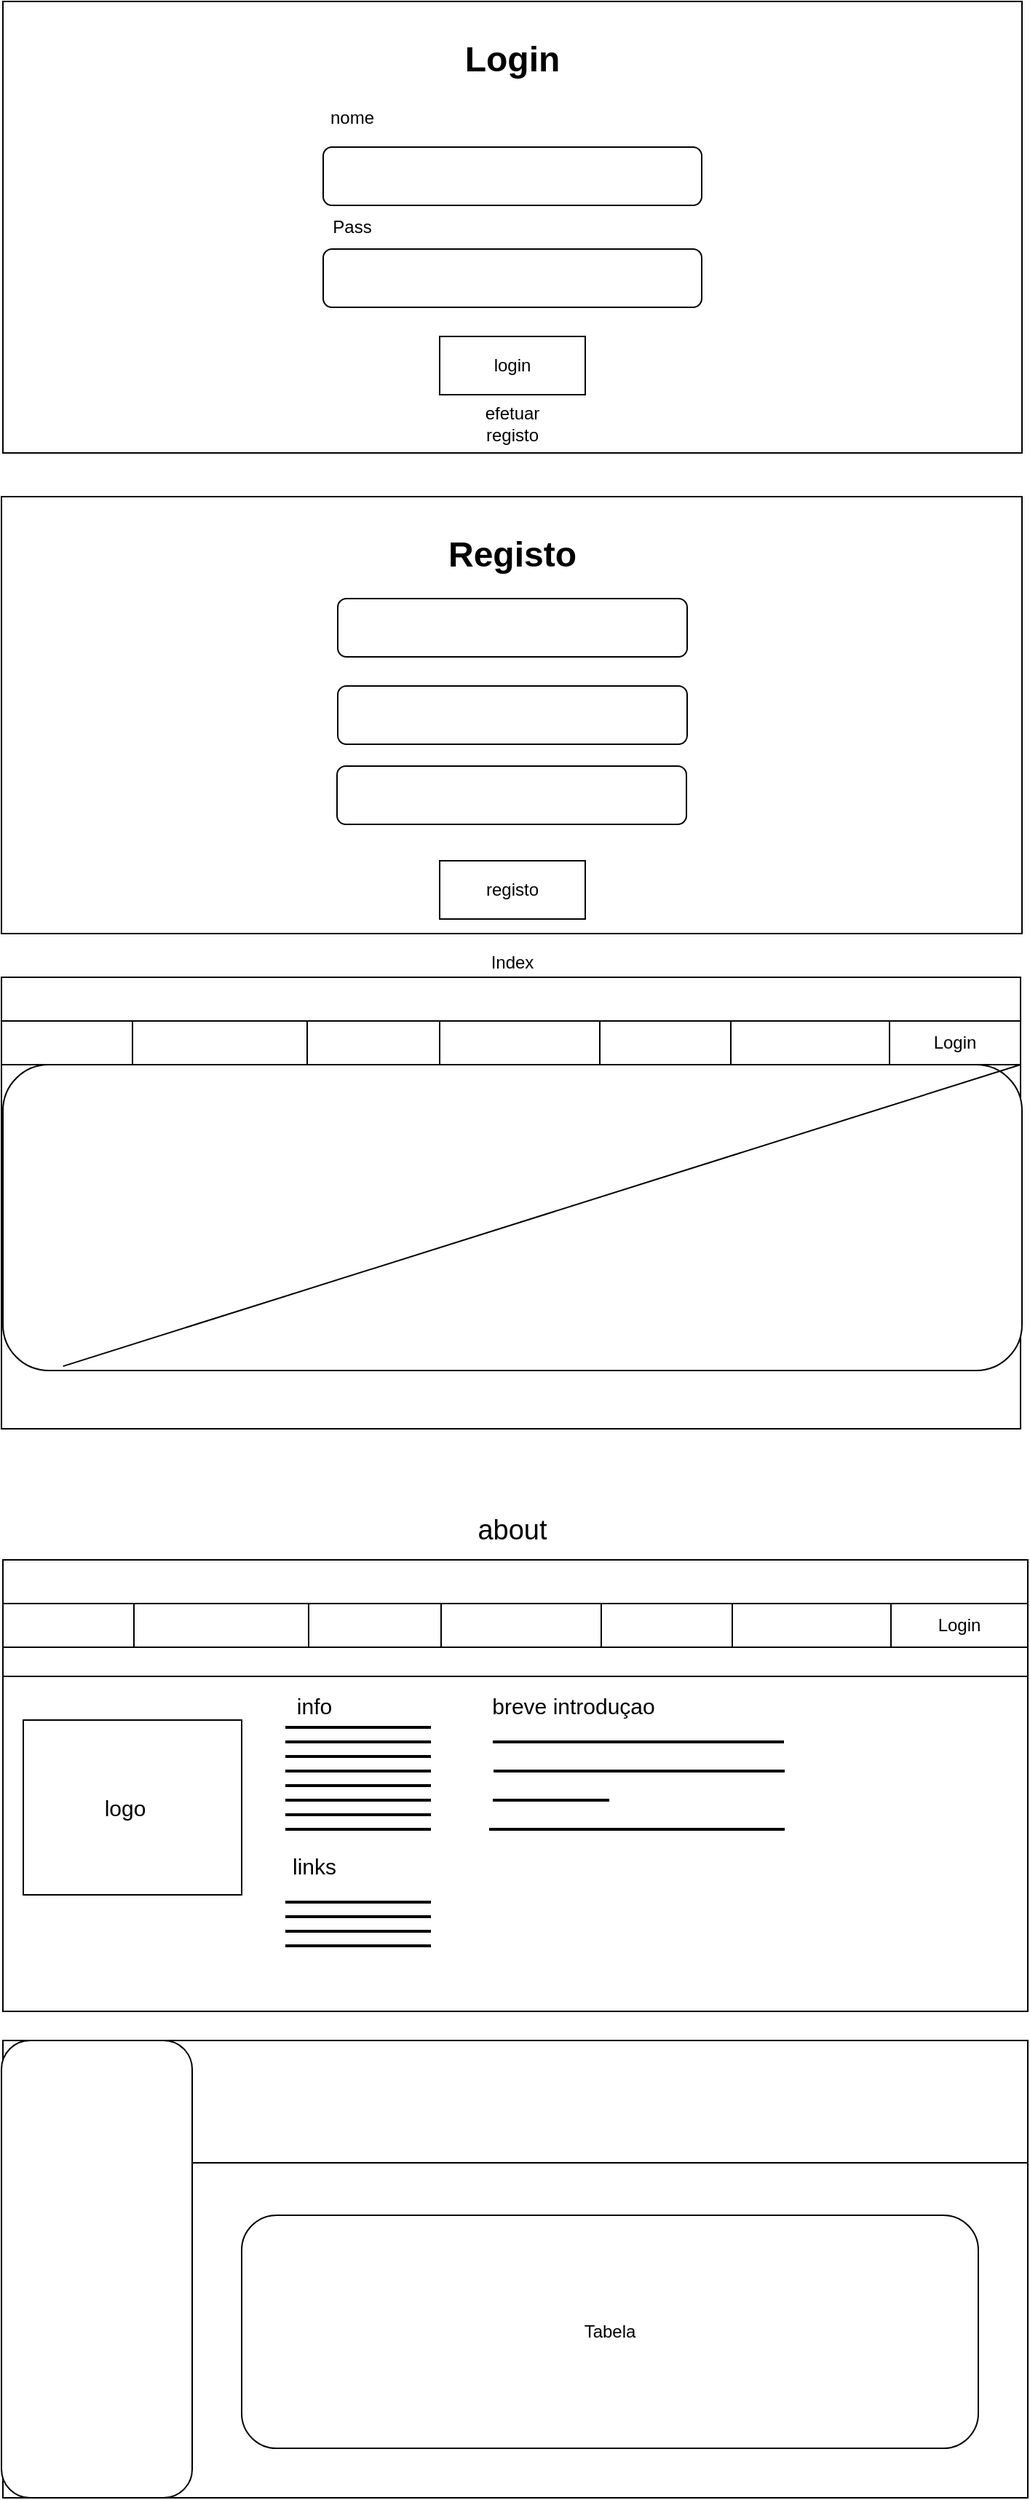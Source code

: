 <mxfile version="16.5.6" type="device"><diagram id="p4jazrwq1yvZtxnJyj6-" name="Page-1"><mxGraphModel dx="1038" dy="571" grid="1" gridSize="10" guides="1" tooltips="1" connect="1" arrows="1" fold="1" page="1" pageScale="1" pageWidth="827" pageHeight="1169" math="0" shadow="0"><root><mxCell id="0"/><mxCell id="1" parent="0"/><mxCell id="9utaYUUVu3JFRaHzLP3z-1" value="" style="rounded=0;whiteSpace=wrap;html=1;" parent="1" vertex="1"><mxGeometry x="30" y="40" width="700" height="310" as="geometry"/></mxCell><mxCell id="9utaYUUVu3JFRaHzLP3z-2" value="" style="rounded=0;whiteSpace=wrap;html=1;" parent="1" vertex="1"><mxGeometry x="29" y="380" width="701" height="300" as="geometry"/></mxCell><mxCell id="9utaYUUVu3JFRaHzLP3z-4" value="" style="rounded=1;whiteSpace=wrap;html=1;" parent="1" vertex="1"><mxGeometry x="250" y="140" width="260" height="40" as="geometry"/></mxCell><mxCell id="9utaYUUVu3JFRaHzLP3z-5" value="" style="rounded=1;whiteSpace=wrap;html=1;" parent="1" vertex="1"><mxGeometry x="250" y="210" width="260" height="40" as="geometry"/></mxCell><mxCell id="9utaYUUVu3JFRaHzLP3z-6" value="&lt;h1&gt;Login&lt;/h1&gt;" style="text;html=1;strokeColor=none;fillColor=none;align=center;verticalAlign=middle;whiteSpace=wrap;rounded=0;fontStyle=1" parent="1" vertex="1"><mxGeometry x="359.5" y="70" width="40" height="20" as="geometry"/></mxCell><mxCell id="9utaYUUVu3JFRaHzLP3z-7" value="nome" style="text;html=1;strokeColor=none;fillColor=none;align=center;verticalAlign=middle;whiteSpace=wrap;rounded=0;" parent="1" vertex="1"><mxGeometry x="250" y="110" width="40" height="20" as="geometry"/></mxCell><mxCell id="9utaYUUVu3JFRaHzLP3z-8" value="Pass" style="text;html=1;strokeColor=none;fillColor=none;align=center;verticalAlign=middle;whiteSpace=wrap;rounded=0;" parent="1" vertex="1"><mxGeometry x="250" y="185" width="40" height="20" as="geometry"/></mxCell><mxCell id="9utaYUUVu3JFRaHzLP3z-9" value="login" style="rounded=0;whiteSpace=wrap;html=1;" parent="1" vertex="1"><mxGeometry x="330" y="270" width="100" height="40" as="geometry"/></mxCell><mxCell id="9utaYUUVu3JFRaHzLP3z-10" value="efetuar registo" style="text;html=1;strokeColor=none;fillColor=none;align=center;verticalAlign=middle;whiteSpace=wrap;rounded=0;" parent="1" vertex="1"><mxGeometry x="359.5" y="320" width="40" height="20" as="geometry"/></mxCell><mxCell id="9utaYUUVu3JFRaHzLP3z-11" value="&lt;h1&gt;Registo&lt;/h1&gt;" style="text;html=1;strokeColor=none;fillColor=none;align=center;verticalAlign=middle;whiteSpace=wrap;rounded=0;fontStyle=1" parent="1" vertex="1"><mxGeometry x="360" y="410" width="40" height="20" as="geometry"/></mxCell><mxCell id="9utaYUUVu3JFRaHzLP3z-13" value="" style="rounded=1;whiteSpace=wrap;html=1;" parent="1" vertex="1"><mxGeometry x="260" y="450" width="240" height="40" as="geometry"/></mxCell><mxCell id="9utaYUUVu3JFRaHzLP3z-14" value="" style="rounded=1;whiteSpace=wrap;html=1;" parent="1" vertex="1"><mxGeometry x="260" y="510" width="240" height="40" as="geometry"/></mxCell><mxCell id="9utaYUUVu3JFRaHzLP3z-16" value="" style="rounded=1;whiteSpace=wrap;html=1;" parent="1" vertex="1"><mxGeometry x="259.5" y="565" width="240" height="40" as="geometry"/></mxCell><mxCell id="9utaYUUVu3JFRaHzLP3z-17" value="registo" style="rounded=0;whiteSpace=wrap;html=1;" parent="1" vertex="1"><mxGeometry x="330" y="630" width="100" height="40" as="geometry"/></mxCell><mxCell id="9utaYUUVu3JFRaHzLP3z-18" value="" style="rounded=0;whiteSpace=wrap;html=1;" parent="1" vertex="1"><mxGeometry x="29" y="710" width="700" height="310" as="geometry"/></mxCell><mxCell id="6PHpnVv3NwS_YFqTRmLb-1" value="Index" style="text;html=1;strokeColor=none;fillColor=none;align=center;verticalAlign=middle;whiteSpace=wrap;rounded=0;" parent="1" vertex="1"><mxGeometry x="360" y="690" width="40" height="20" as="geometry"/></mxCell><mxCell id="6PHpnVv3NwS_YFqTRmLb-2" value="" style="rounded=0;whiteSpace=wrap;html=1;" parent="1" vertex="1"><mxGeometry x="29" y="740" width="700" height="30" as="geometry"/></mxCell><mxCell id="6PHpnVv3NwS_YFqTRmLb-3" value="" style="rounded=0;whiteSpace=wrap;html=1;" parent="1" vertex="1"><mxGeometry x="239" y="740" width="91" height="30" as="geometry"/></mxCell><mxCell id="6PHpnVv3NwS_YFqTRmLb-4" value="" style="rounded=0;whiteSpace=wrap;html=1;" parent="1" vertex="1"><mxGeometry x="440" y="740" width="90" height="30" as="geometry"/></mxCell><mxCell id="6PHpnVv3NwS_YFqTRmLb-5" value="" style="rounded=0;whiteSpace=wrap;html=1;" parent="1" vertex="1"><mxGeometry x="29" y="740" width="90" height="30" as="geometry"/></mxCell><mxCell id="6PHpnVv3NwS_YFqTRmLb-7" value="Login" style="rounded=0;whiteSpace=wrap;html=1;" parent="1" vertex="1"><mxGeometry x="639" y="740" width="90" height="30" as="geometry"/></mxCell><mxCell id="bnVebcHimgxgkkgCK9GR-1" value="" style="rounded=1;whiteSpace=wrap;html=1;" parent="1" vertex="1"><mxGeometry x="30" y="770" width="700" height="210" as="geometry"/></mxCell><mxCell id="bnVebcHimgxgkkgCK9GR-2" value="" style="endArrow=none;html=1;exitX=0.059;exitY=0.986;exitDx=0;exitDy=0;exitPerimeter=0;entryX=1;entryY=1;entryDx=0;entryDy=0;" parent="1" source="bnVebcHimgxgkkgCK9GR-1" target="6PHpnVv3NwS_YFqTRmLb-7" edge="1"><mxGeometry width="50" height="50" relative="1" as="geometry"><mxPoint x="390" y="880" as="sourcePoint"/><mxPoint x="270" y="910" as="targetPoint"/></mxGeometry></mxCell><mxCell id="SOecBkTozniZa6RdgxhI-44" value="" style="shape=image;html=1;verticalAlign=top;verticalLabelPosition=bottom;labelBackgroundColor=#ffffff;imageAspect=0;aspect=fixed;image=https://cdn4.iconfinder.com/data/icons/general-office/91/General_Office_59-128.png;fontSize=19;" parent="1" vertex="1"><mxGeometry x="312" y="811" width="128" height="128" as="geometry"/></mxCell><mxCell id="SOecBkTozniZa6RdgxhI-45" value="about" style="text;html=1;strokeColor=none;fillColor=none;align=center;verticalAlign=middle;whiteSpace=wrap;rounded=0;fontSize=19;" parent="1" vertex="1"><mxGeometry x="310" y="1080" width="140" height="20" as="geometry"/></mxCell><mxCell id="SOecBkTozniZa6RdgxhI-50" value="" style="rounded=0;whiteSpace=wrap;html=1;" parent="1" vertex="1"><mxGeometry x="30" y="1110" width="704" height="310" as="geometry"/></mxCell><mxCell id="SOecBkTozniZa6RdgxhI-51" value="" style="rounded=0;whiteSpace=wrap;html=1;" parent="1" vertex="1"><mxGeometry x="30" y="1140" width="700" height="30" as="geometry"/></mxCell><mxCell id="SOecBkTozniZa6RdgxhI-52" value="" style="rounded=0;whiteSpace=wrap;html=1;" parent="1" vertex="1"><mxGeometry x="240" y="1140" width="91" height="30" as="geometry"/></mxCell><mxCell id="SOecBkTozniZa6RdgxhI-53" value="" style="rounded=0;whiteSpace=wrap;html=1;" parent="1" vertex="1"><mxGeometry x="441" y="1140" width="90" height="30" as="geometry"/></mxCell><mxCell id="SOecBkTozniZa6RdgxhI-54" value="" style="rounded=0;whiteSpace=wrap;html=1;" parent="1" vertex="1"><mxGeometry x="30" y="1140" width="90" height="30" as="geometry"/></mxCell><mxCell id="SOecBkTozniZa6RdgxhI-55" value="Login" style="rounded=0;whiteSpace=wrap;html=1;" parent="1" vertex="1"><mxGeometry x="640" y="1140" width="94" height="30" as="geometry"/></mxCell><mxCell id="SOecBkTozniZa6RdgxhI-56" value="" style="rounded=0;whiteSpace=wrap;html=1;fontSize=19;" parent="1" vertex="1"><mxGeometry x="30" y="1190" width="704" height="230" as="geometry"/></mxCell><mxCell id="SOecBkTozniZa6RdgxhI-66" value="" style="line;strokeWidth=2;html=1;fontSize=15;" parent="1" vertex="1"><mxGeometry x="224" y="1220" width="100" height="10" as="geometry"/></mxCell><mxCell id="SOecBkTozniZa6RdgxhI-67" value="" style="line;strokeWidth=2;html=1;fontSize=15;" parent="1" vertex="1"><mxGeometry x="224" y="1240" width="100" height="10" as="geometry"/></mxCell><mxCell id="SOecBkTozniZa6RdgxhI-68" value="" style="line;strokeWidth=2;html=1;fontSize=15;" parent="1" vertex="1"><mxGeometry x="224" y="1230" width="100" height="10" as="geometry"/></mxCell><mxCell id="SOecBkTozniZa6RdgxhI-69" value="" style="line;strokeWidth=2;html=1;fontSize=15;" parent="1" vertex="1"><mxGeometry x="224" y="1250" width="100" height="10" as="geometry"/></mxCell><mxCell id="SOecBkTozniZa6RdgxhI-70" value="" style="line;strokeWidth=2;html=1;fontSize=15;" parent="1" vertex="1"><mxGeometry x="366.5" y="1230" width="200" height="10" as="geometry"/></mxCell><mxCell id="SOecBkTozniZa6RdgxhI-71" value="" style="line;strokeWidth=2;html=1;fontSize=15;" parent="1" vertex="1"><mxGeometry x="367" y="1250" width="200" height="10" as="geometry"/></mxCell><mxCell id="SOecBkTozniZa6RdgxhI-72" value="" style="line;strokeWidth=2;html=1;fontSize=15;" parent="1" vertex="1"><mxGeometry x="366.5" y="1270" width="80" height="10" as="geometry"/></mxCell><mxCell id="SOecBkTozniZa6RdgxhI-73" value="" style="line;strokeWidth=2;html=1;fontSize=15;" parent="1" vertex="1"><mxGeometry x="364" y="1290" width="203" height="10" as="geometry"/></mxCell><mxCell id="SOecBkTozniZa6RdgxhI-81" value="" style="rounded=0;whiteSpace=wrap;html=1;fontSize=15;" parent="1" vertex="1"><mxGeometry x="44" y="1220" width="150" height="120" as="geometry"/></mxCell><mxCell id="SOecBkTozniZa6RdgxhI-82" value="logo" style="text;html=1;strokeColor=none;fillColor=none;align=center;verticalAlign=middle;whiteSpace=wrap;rounded=0;fontSize=15;" parent="1" vertex="1"><mxGeometry x="94" y="1270" width="40" height="20" as="geometry"/></mxCell><mxCell id="SOecBkTozniZa6RdgxhI-83" value="" style="line;strokeWidth=2;html=1;fontSize=15;" parent="1" vertex="1"><mxGeometry x="224" y="1260" width="100" height="10" as="geometry"/></mxCell><mxCell id="SOecBkTozniZa6RdgxhI-84" value="" style="line;strokeWidth=2;html=1;fontSize=15;" parent="1" vertex="1"><mxGeometry x="224" y="1280" width="100" height="10" as="geometry"/></mxCell><mxCell id="SOecBkTozniZa6RdgxhI-85" value="" style="line;strokeWidth=2;html=1;fontSize=15;" parent="1" vertex="1"><mxGeometry x="224" y="1270" width="100" height="10" as="geometry"/></mxCell><mxCell id="SOecBkTozniZa6RdgxhI-86" value="" style="line;strokeWidth=2;html=1;fontSize=15;" parent="1" vertex="1"><mxGeometry x="224" y="1290" width="100" height="10" as="geometry"/></mxCell><mxCell id="SOecBkTozniZa6RdgxhI-87" value="" style="line;strokeWidth=2;html=1;fontSize=15;" parent="1" vertex="1"><mxGeometry x="224" y="1340" width="100" height="10" as="geometry"/></mxCell><mxCell id="SOecBkTozniZa6RdgxhI-88" value="" style="line;strokeWidth=2;html=1;fontSize=15;" parent="1" vertex="1"><mxGeometry x="224" y="1360" width="100" height="10" as="geometry"/></mxCell><mxCell id="SOecBkTozniZa6RdgxhI-89" value="" style="line;strokeWidth=2;html=1;fontSize=15;" parent="1" vertex="1"><mxGeometry x="224" y="1350" width="100" height="10" as="geometry"/></mxCell><mxCell id="SOecBkTozniZa6RdgxhI-90" value="" style="line;strokeWidth=2;html=1;fontSize=15;" parent="1" vertex="1"><mxGeometry x="224" y="1370" width="100" height="10" as="geometry"/></mxCell><mxCell id="SOecBkTozniZa6RdgxhI-91" value="links&lt;span style=&quot;color: rgba(0 , 0 , 0 , 0) ; font-family: monospace ; font-size: 0px&quot;&gt;%3CmxGraphModel%3E%3Croot%3E%3CmxCell%20id%3D%220%22%2F%3E%3CmxCell%20id%3D%221%22%20parent%3D%220%22%2F%3E%3CmxCell%20id%3D%222%22%20value%3D%22%22%20style%3D%22line%3BstrokeWidth%3D2%3Bhtml%3D1%3BfontSize%3D15%3B%22%20vertex%3D%221%22%20parent%3D%221%22%3E%3CmxGeometry%20x%3D%22220%22%20y%3D%221960%22%20width%3D%22100%22%20height%3D%2210%22%20as%3D%22geometry%22%2F%3E%3C%2FmxCell%3E%3CmxCell%20id%3D%223%22%20value%3D%22%22%20style%3D%22line%3BstrokeWidth%3D2%3Bhtml%3D1%3BfontSize%3D15%3B%22%20vertex%3D%221%22%20parent%3D%221%22%3E%3CmxGeometry%20x%3D%22220%22%20y%3D%221980%22%20width%3D%22100%22%20height%3D%2210%22%20as%3D%22geometry%22%2F%3E%3C%2FmxCell%3E%3CmxCell%20id%3D%224%22%20value%3D%22%22%20style%3D%22line%3BstrokeWidth%3D2%3Bhtml%3D1%3BfontSize%3D15%3B%22%20vertex%3D%221%22%20parent%3D%221%22%3E%3CmxGeometry%20x%3D%22220%22%20y%3D%221970%22%20width%3D%22100%22%20height%3D%2210%22%20as%3D%22geometry%22%2F%3E%3C%2FmxCell%3E%3CmxCell%20id%3D%225%22%20value%3D%22%22%20style%3D%22line%3BstrokeWidth%3D2%3Bhtml%3D1%3BfontSize%3D15%3B%22%20vertex%3D%221%22%20parent%3D%221%22%3E%3CmxGeometry%20x%3D%22220%22%20y%3D%221990%22%20width%3D%22100%22%20height%3D%2210%22%20as%3D%22geometry%22%2F%3E%3C%2FmxCell%3E%3C%2Froot%3E%3C%2FmxGraphModel%3E&lt;/span&gt;" style="text;html=1;strokeColor=none;fillColor=none;align=center;verticalAlign=middle;whiteSpace=wrap;rounded=0;fontSize=15;" parent="1" vertex="1"><mxGeometry x="224" y="1310" width="40" height="20" as="geometry"/></mxCell><mxCell id="SOecBkTozniZa6RdgxhI-92" value="info" style="text;html=1;strokeColor=none;fillColor=none;align=center;verticalAlign=middle;whiteSpace=wrap;rounded=0;fontSize=15;" parent="1" vertex="1"><mxGeometry x="224" y="1200" width="40" height="20" as="geometry"/></mxCell><mxCell id="SOecBkTozniZa6RdgxhI-93" value="breve introduçao" style="text;html=1;strokeColor=none;fillColor=none;align=center;verticalAlign=middle;whiteSpace=wrap;rounded=0;fontSize=15;" parent="1" vertex="1"><mxGeometry x="361" y="1200" width="122" height="20" as="geometry"/></mxCell><mxCell id="K3eise-U9hwpbBBBpkZe-45" value="" style="rounded=0;whiteSpace=wrap;html=1;" vertex="1" parent="1"><mxGeometry x="30" y="1440" width="704" height="314" as="geometry"/></mxCell><mxCell id="K3eise-U9hwpbBBBpkZe-46" value="" style="rounded=0;whiteSpace=wrap;html=1;fontSize=19;" vertex="1" parent="1"><mxGeometry x="30" y="1524" width="704" height="230" as="geometry"/></mxCell><mxCell id="K3eise-U9hwpbBBBpkZe-47" value="" style="rounded=1;whiteSpace=wrap;html=1;" vertex="1" parent="1"><mxGeometry x="29" y="1440" width="131" height="314" as="geometry"/></mxCell><mxCell id="K3eise-U9hwpbBBBpkZe-48" value="Tabela" style="rounded=1;whiteSpace=wrap;html=1;" vertex="1" parent="1"><mxGeometry x="194" y="1560" width="506" height="160" as="geometry"/></mxCell></root></mxGraphModel></diagram></mxfile>